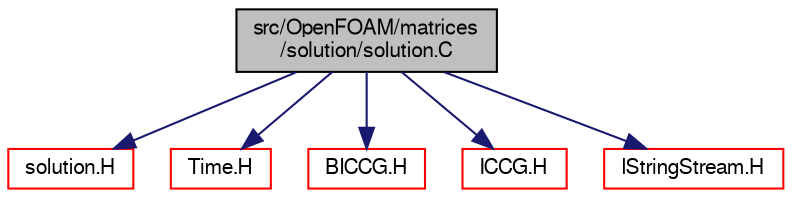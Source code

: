 digraph "src/OpenFOAM/matrices/solution/solution.C"
{
  bgcolor="transparent";
  edge [fontname="FreeSans",fontsize="10",labelfontname="FreeSans",labelfontsize="10"];
  node [fontname="FreeSans",fontsize="10",shape=record];
  Node0 [label="src/OpenFOAM/matrices\l/solution/solution.C",height=0.2,width=0.4,color="black", fillcolor="grey75", style="filled", fontcolor="black"];
  Node0 -> Node1 [color="midnightblue",fontsize="10",style="solid",fontname="FreeSans"];
  Node1 [label="solution.H",height=0.2,width=0.4,color="red",URL="$a11048.html"];
  Node0 -> Node86 [color="midnightblue",fontsize="10",style="solid",fontname="FreeSans"];
  Node86 [label="Time.H",height=0.2,width=0.4,color="red",URL="$a09311.html"];
  Node0 -> Node150 [color="midnightblue",fontsize="10",style="solid",fontname="FreeSans"];
  Node150 [label="BICCG.H",height=0.2,width=0.4,color="red",URL="$a10805.html"];
  Node0 -> Node191 [color="midnightblue",fontsize="10",style="solid",fontname="FreeSans"];
  Node191 [label="ICCG.H",height=0.2,width=0.4,color="red",URL="$a10961.html"];
  Node0 -> Node193 [color="midnightblue",fontsize="10",style="solid",fontname="FreeSans"];
  Node193 [label="IStringStream.H",height=0.2,width=0.4,color="red",URL="$a09209.html"];
}
